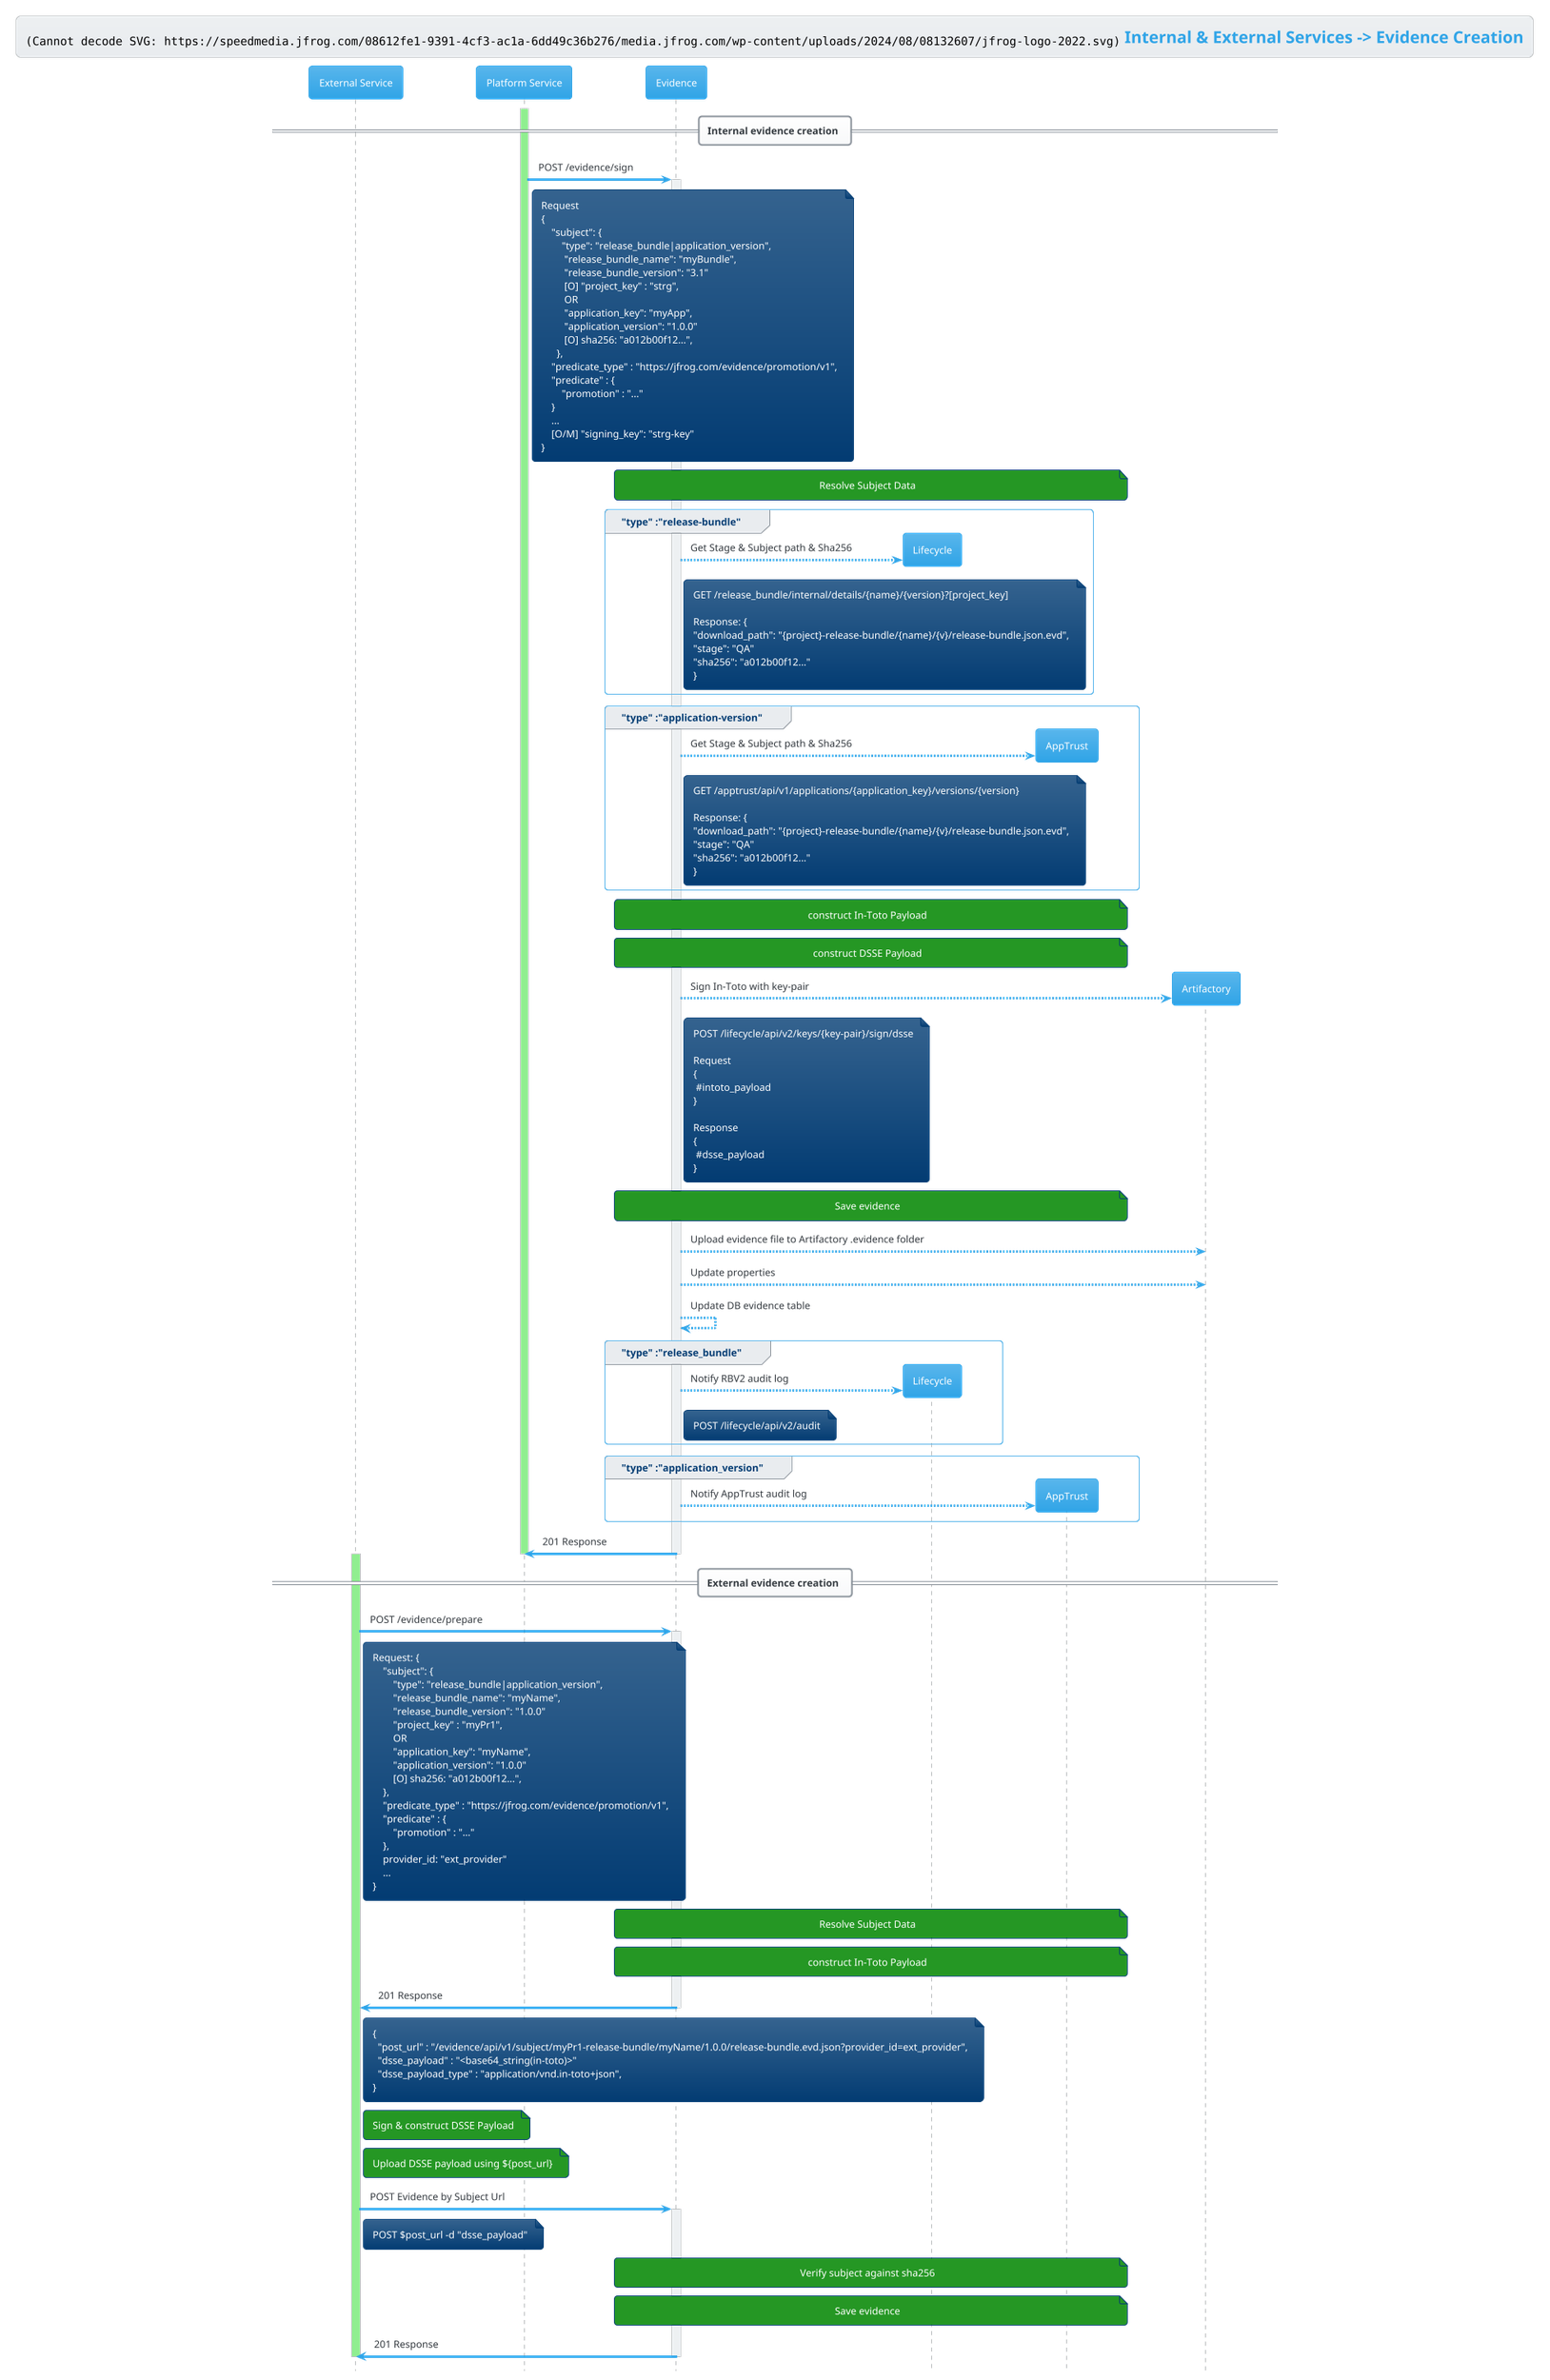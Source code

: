 @startuml
!theme cerulean
hide footbox

!define JFROG_ICON https://speedmedia.jfrog.com/08612fe1-9391-4cf3-ac1a-6dd49c36b276/media.jfrog.com/wp-content/uploads/2024/08/08132607/jfrog-logo-2022.svg
title <img:JFROG_ICON> Internal & External Services -> Evidence Creation

participant "External Service" as es
participant "Platform Service" as ps
participant "Evidence" as evd
participant "Lifecycle" as lf
participant "AppTrust" as app
participant "Artifactory" as rt

== Internal evidence creation ==
activate ps #LightGreen
ps -> evd ++ : POST /evidence/sign
note right of ps
Request
{
    "subject": {
        "type": "release_bundle|application_version",
         "release_bundle_name": "myBundle",
         "release_bundle_version": "3.1"
         [O] "project_key" : "strg",
         OR
         "application_key": "myApp",
         "application_version": "1.0.0"
         [O] sha256: "a012b00f12...",
      },
    "predicate_type" : "https://jfrog.com/evidence/promotion/v1",
    "predicate" : {
        "promotion" : "..."
    }
    ...
    [O/M] "signing_key": "strg-key"
}
end note
note over evd, app #259724: Resolve Subject Data
group "type" :"release-bundle"
evd --> lf ** : Get Stage & Subject path & Sha256
note right of evd
GET /release_bundle/internal/details/{name}/{version}?[project_key]

Response: {
"download_path": "{project}-release-bundle/{name}/{v}/release-bundle.json.evd",
"stage": "QA"
"sha256": "a012b00f12..."
}
end note
end
group "type" :"application-version"
evd --> app ** : Get Stage & Subject path & Sha256
note right of evd
GET /apptrust/api/v1/applications/{application_key}/versions/{version}

Response: {
"download_path": "{project}-release-bundle/{name}/{v}/release-bundle.json.evd",
"stage": "QA"
"sha256": "a012b00f12..."
}
end note
end
note over evd, app #259724: construct In-Toto Payload
note over evd, app #259724: construct DSSE Payload
evd --> rt ** : Sign In-Toto with key-pair
note right of evd
POST /lifecycle/api/v2/keys/{key-pair}/sign/dsse

Request
{
 #intoto_payload
}

Response
{
 #dsse_payload
}
end note
note over evd, app #259724: Save evidence
evd --> rt: Upload evidence file to Artifactory .evidence folder
evd --> rt: Update properties
evd --> evd : Update DB evidence table
group "type" :"release_bundle"
evd --> lf ** : Notify RBV2 audit log
note right of evd
POST /lifecycle/api/v2/audit
end note
end
group "type" :"application_version"
evd --> app ** : Notify AppTrust audit log
end
evd -> ps --: 201 Response
deactivate ps

== External evidence creation ==
activate es #LightGreen
es -> evd ++ : POST /evidence/prepare
note right of es
Request: {
    "subject": {
        "type": "release_bundle|application_version",
        "release_bundle_name": "myName",
        "release_bundle_version": "1.0.0"
        "project_key" : "myPr1",
        OR
        "application_key": "myName",
        "application_version": "1.0.0"
        [O] sha256: "a012b00f12...",
    },
    "predicate_type" : "https://jfrog.com/evidence/promotion/v1",
    "predicate" : {
        "promotion" : "..."
    },
    provider_id: "ext_provider"
    ...
}
end note
note over evd, app #259724: Resolve Subject Data
note over evd, app #259724: construct In-Toto Payload
evd -> es -- : 201 Response
note right of es
{
  "post_url" : "/evidence/api/v1/subject/myPr1-release-bundle/myName/1.0.0/release-bundle.evd.json?provider_id=ext_provider",
  "dsse_payload" : "<base64_string(in-toto)>"
  "dsse_payload_type" : "application/vnd.in-toto+json",
}
end note
note right of es  #259724: Sign & construct DSSE Payload
note right of es  #259724: Upload DSSE payload using ${post_url}
es -> evd ++ : POST Evidence by Subject Url
note right of es
POST $post_url -d "dsse_payload"
end note
note over evd, app #259724: Verify subject against sha256
note over evd, app #259724: Save evidence
evd -> es -- : 201 Response
deactivate es
@enduml